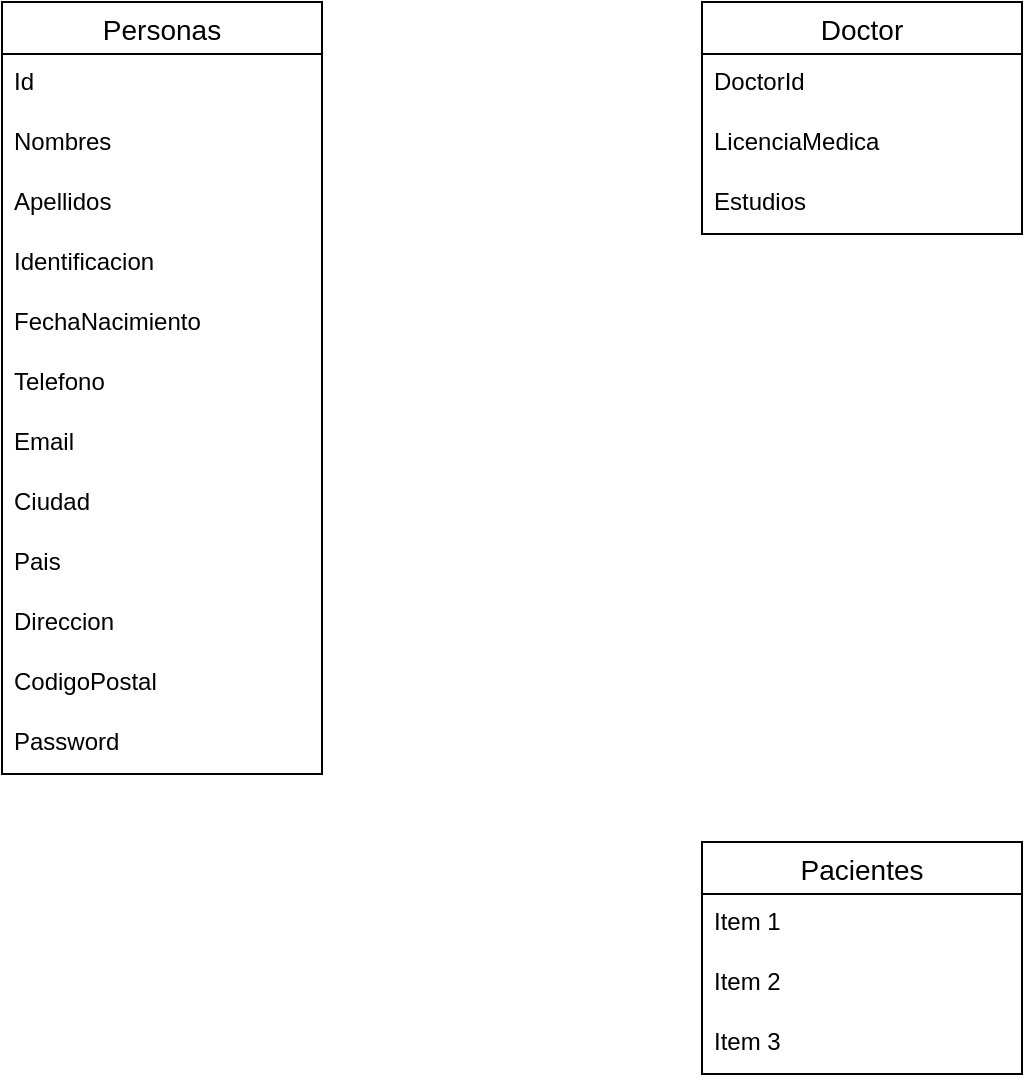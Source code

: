 <mxfile version="21.2.1" type="github">
  <diagram name="Página-1" id="pSOZWiFcLK-jRT-I9Wxa">
    <mxGraphModel dx="851" dy="476" grid="1" gridSize="10" guides="1" tooltips="1" connect="1" arrows="1" fold="1" page="1" pageScale="1" pageWidth="850" pageHeight="1100" math="0" shadow="0">
      <root>
        <mxCell id="0" />
        <mxCell id="1" parent="0" />
        <mxCell id="Kc0MogDfmRI-tjZ8E_rs-1" value="Personas" style="swimlane;fontStyle=0;childLayout=stackLayout;horizontal=1;startSize=26;horizontalStack=0;resizeParent=1;resizeParentMax=0;resizeLast=0;collapsible=1;marginBottom=0;align=center;fontSize=14;" vertex="1" parent="1">
          <mxGeometry x="40" y="40" width="160" height="386" as="geometry" />
        </mxCell>
        <mxCell id="Kc0MogDfmRI-tjZ8E_rs-2" value="Id" style="text;strokeColor=none;fillColor=none;spacingLeft=4;spacingRight=4;overflow=hidden;rotatable=0;points=[[0,0.5],[1,0.5]];portConstraint=eastwest;fontSize=12;whiteSpace=wrap;html=1;" vertex="1" parent="Kc0MogDfmRI-tjZ8E_rs-1">
          <mxGeometry y="26" width="160" height="30" as="geometry" />
        </mxCell>
        <mxCell id="Kc0MogDfmRI-tjZ8E_rs-3" value="Nombres" style="text;strokeColor=none;fillColor=none;spacingLeft=4;spacingRight=4;overflow=hidden;rotatable=0;points=[[0,0.5],[1,0.5]];portConstraint=eastwest;fontSize=12;whiteSpace=wrap;html=1;" vertex="1" parent="Kc0MogDfmRI-tjZ8E_rs-1">
          <mxGeometry y="56" width="160" height="30" as="geometry" />
        </mxCell>
        <mxCell id="Kc0MogDfmRI-tjZ8E_rs-4" value="Apellidos" style="text;strokeColor=none;fillColor=none;spacingLeft=4;spacingRight=4;overflow=hidden;rotatable=0;points=[[0,0.5],[1,0.5]];portConstraint=eastwest;fontSize=12;whiteSpace=wrap;html=1;" vertex="1" parent="Kc0MogDfmRI-tjZ8E_rs-1">
          <mxGeometry y="86" width="160" height="30" as="geometry" />
        </mxCell>
        <mxCell id="Kc0MogDfmRI-tjZ8E_rs-13" value="Identificacion" style="text;strokeColor=none;fillColor=none;spacingLeft=4;spacingRight=4;overflow=hidden;rotatable=0;points=[[0,0.5],[1,0.5]];portConstraint=eastwest;fontSize=12;whiteSpace=wrap;html=1;" vertex="1" parent="Kc0MogDfmRI-tjZ8E_rs-1">
          <mxGeometry y="116" width="160" height="30" as="geometry" />
        </mxCell>
        <mxCell id="Kc0MogDfmRI-tjZ8E_rs-14" value="FechaNacimiento" style="text;strokeColor=none;fillColor=none;spacingLeft=4;spacingRight=4;overflow=hidden;rotatable=0;points=[[0,0.5],[1,0.5]];portConstraint=eastwest;fontSize=12;whiteSpace=wrap;html=1;" vertex="1" parent="Kc0MogDfmRI-tjZ8E_rs-1">
          <mxGeometry y="146" width="160" height="30" as="geometry" />
        </mxCell>
        <mxCell id="Kc0MogDfmRI-tjZ8E_rs-15" value="Telefono" style="text;strokeColor=none;fillColor=none;spacingLeft=4;spacingRight=4;overflow=hidden;rotatable=0;points=[[0,0.5],[1,0.5]];portConstraint=eastwest;fontSize=12;whiteSpace=wrap;html=1;" vertex="1" parent="Kc0MogDfmRI-tjZ8E_rs-1">
          <mxGeometry y="176" width="160" height="30" as="geometry" />
        </mxCell>
        <mxCell id="Kc0MogDfmRI-tjZ8E_rs-16" value="Email" style="text;strokeColor=none;fillColor=none;spacingLeft=4;spacingRight=4;overflow=hidden;rotatable=0;points=[[0,0.5],[1,0.5]];portConstraint=eastwest;fontSize=12;whiteSpace=wrap;html=1;" vertex="1" parent="Kc0MogDfmRI-tjZ8E_rs-1">
          <mxGeometry y="206" width="160" height="30" as="geometry" />
        </mxCell>
        <mxCell id="Kc0MogDfmRI-tjZ8E_rs-17" value="Ciudad" style="text;strokeColor=none;fillColor=none;spacingLeft=4;spacingRight=4;overflow=hidden;rotatable=0;points=[[0,0.5],[1,0.5]];portConstraint=eastwest;fontSize=12;whiteSpace=wrap;html=1;" vertex="1" parent="Kc0MogDfmRI-tjZ8E_rs-1">
          <mxGeometry y="236" width="160" height="30" as="geometry" />
        </mxCell>
        <mxCell id="Kc0MogDfmRI-tjZ8E_rs-18" value="Pais" style="text;strokeColor=none;fillColor=none;spacingLeft=4;spacingRight=4;overflow=hidden;rotatable=0;points=[[0,0.5],[1,0.5]];portConstraint=eastwest;fontSize=12;whiteSpace=wrap;html=1;" vertex="1" parent="Kc0MogDfmRI-tjZ8E_rs-1">
          <mxGeometry y="266" width="160" height="30" as="geometry" />
        </mxCell>
        <mxCell id="Kc0MogDfmRI-tjZ8E_rs-19" value="Direccion" style="text;strokeColor=none;fillColor=none;spacingLeft=4;spacingRight=4;overflow=hidden;rotatable=0;points=[[0,0.5],[1,0.5]];portConstraint=eastwest;fontSize=12;whiteSpace=wrap;html=1;" vertex="1" parent="Kc0MogDfmRI-tjZ8E_rs-1">
          <mxGeometry y="296" width="160" height="30" as="geometry" />
        </mxCell>
        <mxCell id="Kc0MogDfmRI-tjZ8E_rs-20" value="CodigoPostal" style="text;strokeColor=none;fillColor=none;spacingLeft=4;spacingRight=4;overflow=hidden;rotatable=0;points=[[0,0.5],[1,0.5]];portConstraint=eastwest;fontSize=12;whiteSpace=wrap;html=1;" vertex="1" parent="Kc0MogDfmRI-tjZ8E_rs-1">
          <mxGeometry y="326" width="160" height="30" as="geometry" />
        </mxCell>
        <mxCell id="Kc0MogDfmRI-tjZ8E_rs-21" value="Password" style="text;strokeColor=none;fillColor=none;spacingLeft=4;spacingRight=4;overflow=hidden;rotatable=0;points=[[0,0.5],[1,0.5]];portConstraint=eastwest;fontSize=12;whiteSpace=wrap;html=1;" vertex="1" parent="Kc0MogDfmRI-tjZ8E_rs-1">
          <mxGeometry y="356" width="160" height="30" as="geometry" />
        </mxCell>
        <mxCell id="Kc0MogDfmRI-tjZ8E_rs-5" value="Pacientes" style="swimlane;fontStyle=0;childLayout=stackLayout;horizontal=1;startSize=26;horizontalStack=0;resizeParent=1;resizeParentMax=0;resizeLast=0;collapsible=1;marginBottom=0;align=center;fontSize=14;" vertex="1" parent="1">
          <mxGeometry x="390" y="460" width="160" height="116" as="geometry" />
        </mxCell>
        <mxCell id="Kc0MogDfmRI-tjZ8E_rs-6" value="Item 1" style="text;strokeColor=none;fillColor=none;spacingLeft=4;spacingRight=4;overflow=hidden;rotatable=0;points=[[0,0.5],[1,0.5]];portConstraint=eastwest;fontSize=12;whiteSpace=wrap;html=1;" vertex="1" parent="Kc0MogDfmRI-tjZ8E_rs-5">
          <mxGeometry y="26" width="160" height="30" as="geometry" />
        </mxCell>
        <mxCell id="Kc0MogDfmRI-tjZ8E_rs-7" value="Item 2" style="text;strokeColor=none;fillColor=none;spacingLeft=4;spacingRight=4;overflow=hidden;rotatable=0;points=[[0,0.5],[1,0.5]];portConstraint=eastwest;fontSize=12;whiteSpace=wrap;html=1;" vertex="1" parent="Kc0MogDfmRI-tjZ8E_rs-5">
          <mxGeometry y="56" width="160" height="30" as="geometry" />
        </mxCell>
        <mxCell id="Kc0MogDfmRI-tjZ8E_rs-8" value="Item 3" style="text;strokeColor=none;fillColor=none;spacingLeft=4;spacingRight=4;overflow=hidden;rotatable=0;points=[[0,0.5],[1,0.5]];portConstraint=eastwest;fontSize=12;whiteSpace=wrap;html=1;" vertex="1" parent="Kc0MogDfmRI-tjZ8E_rs-5">
          <mxGeometry y="86" width="160" height="30" as="geometry" />
        </mxCell>
        <mxCell id="Kc0MogDfmRI-tjZ8E_rs-9" value="Doctor" style="swimlane;fontStyle=0;childLayout=stackLayout;horizontal=1;startSize=26;horizontalStack=0;resizeParent=1;resizeParentMax=0;resizeLast=0;collapsible=1;marginBottom=0;align=center;fontSize=14;" vertex="1" parent="1">
          <mxGeometry x="390" y="40" width="160" height="116" as="geometry" />
        </mxCell>
        <mxCell id="Kc0MogDfmRI-tjZ8E_rs-10" value="DoctorId" style="text;strokeColor=none;fillColor=none;spacingLeft=4;spacingRight=4;overflow=hidden;rotatable=0;points=[[0,0.5],[1,0.5]];portConstraint=eastwest;fontSize=12;whiteSpace=wrap;html=1;" vertex="1" parent="Kc0MogDfmRI-tjZ8E_rs-9">
          <mxGeometry y="26" width="160" height="30" as="geometry" />
        </mxCell>
        <mxCell id="Kc0MogDfmRI-tjZ8E_rs-11" value="LicenciaMedica" style="text;strokeColor=none;fillColor=none;spacingLeft=4;spacingRight=4;overflow=hidden;rotatable=0;points=[[0,0.5],[1,0.5]];portConstraint=eastwest;fontSize=12;whiteSpace=wrap;html=1;" vertex="1" parent="Kc0MogDfmRI-tjZ8E_rs-9">
          <mxGeometry y="56" width="160" height="30" as="geometry" />
        </mxCell>
        <mxCell id="Kc0MogDfmRI-tjZ8E_rs-12" value="Estudios" style="text;strokeColor=none;fillColor=none;spacingLeft=4;spacingRight=4;overflow=hidden;rotatable=0;points=[[0,0.5],[1,0.5]];portConstraint=eastwest;fontSize=12;whiteSpace=wrap;html=1;" vertex="1" parent="Kc0MogDfmRI-tjZ8E_rs-9">
          <mxGeometry y="86" width="160" height="30" as="geometry" />
        </mxCell>
      </root>
    </mxGraphModel>
  </diagram>
</mxfile>

